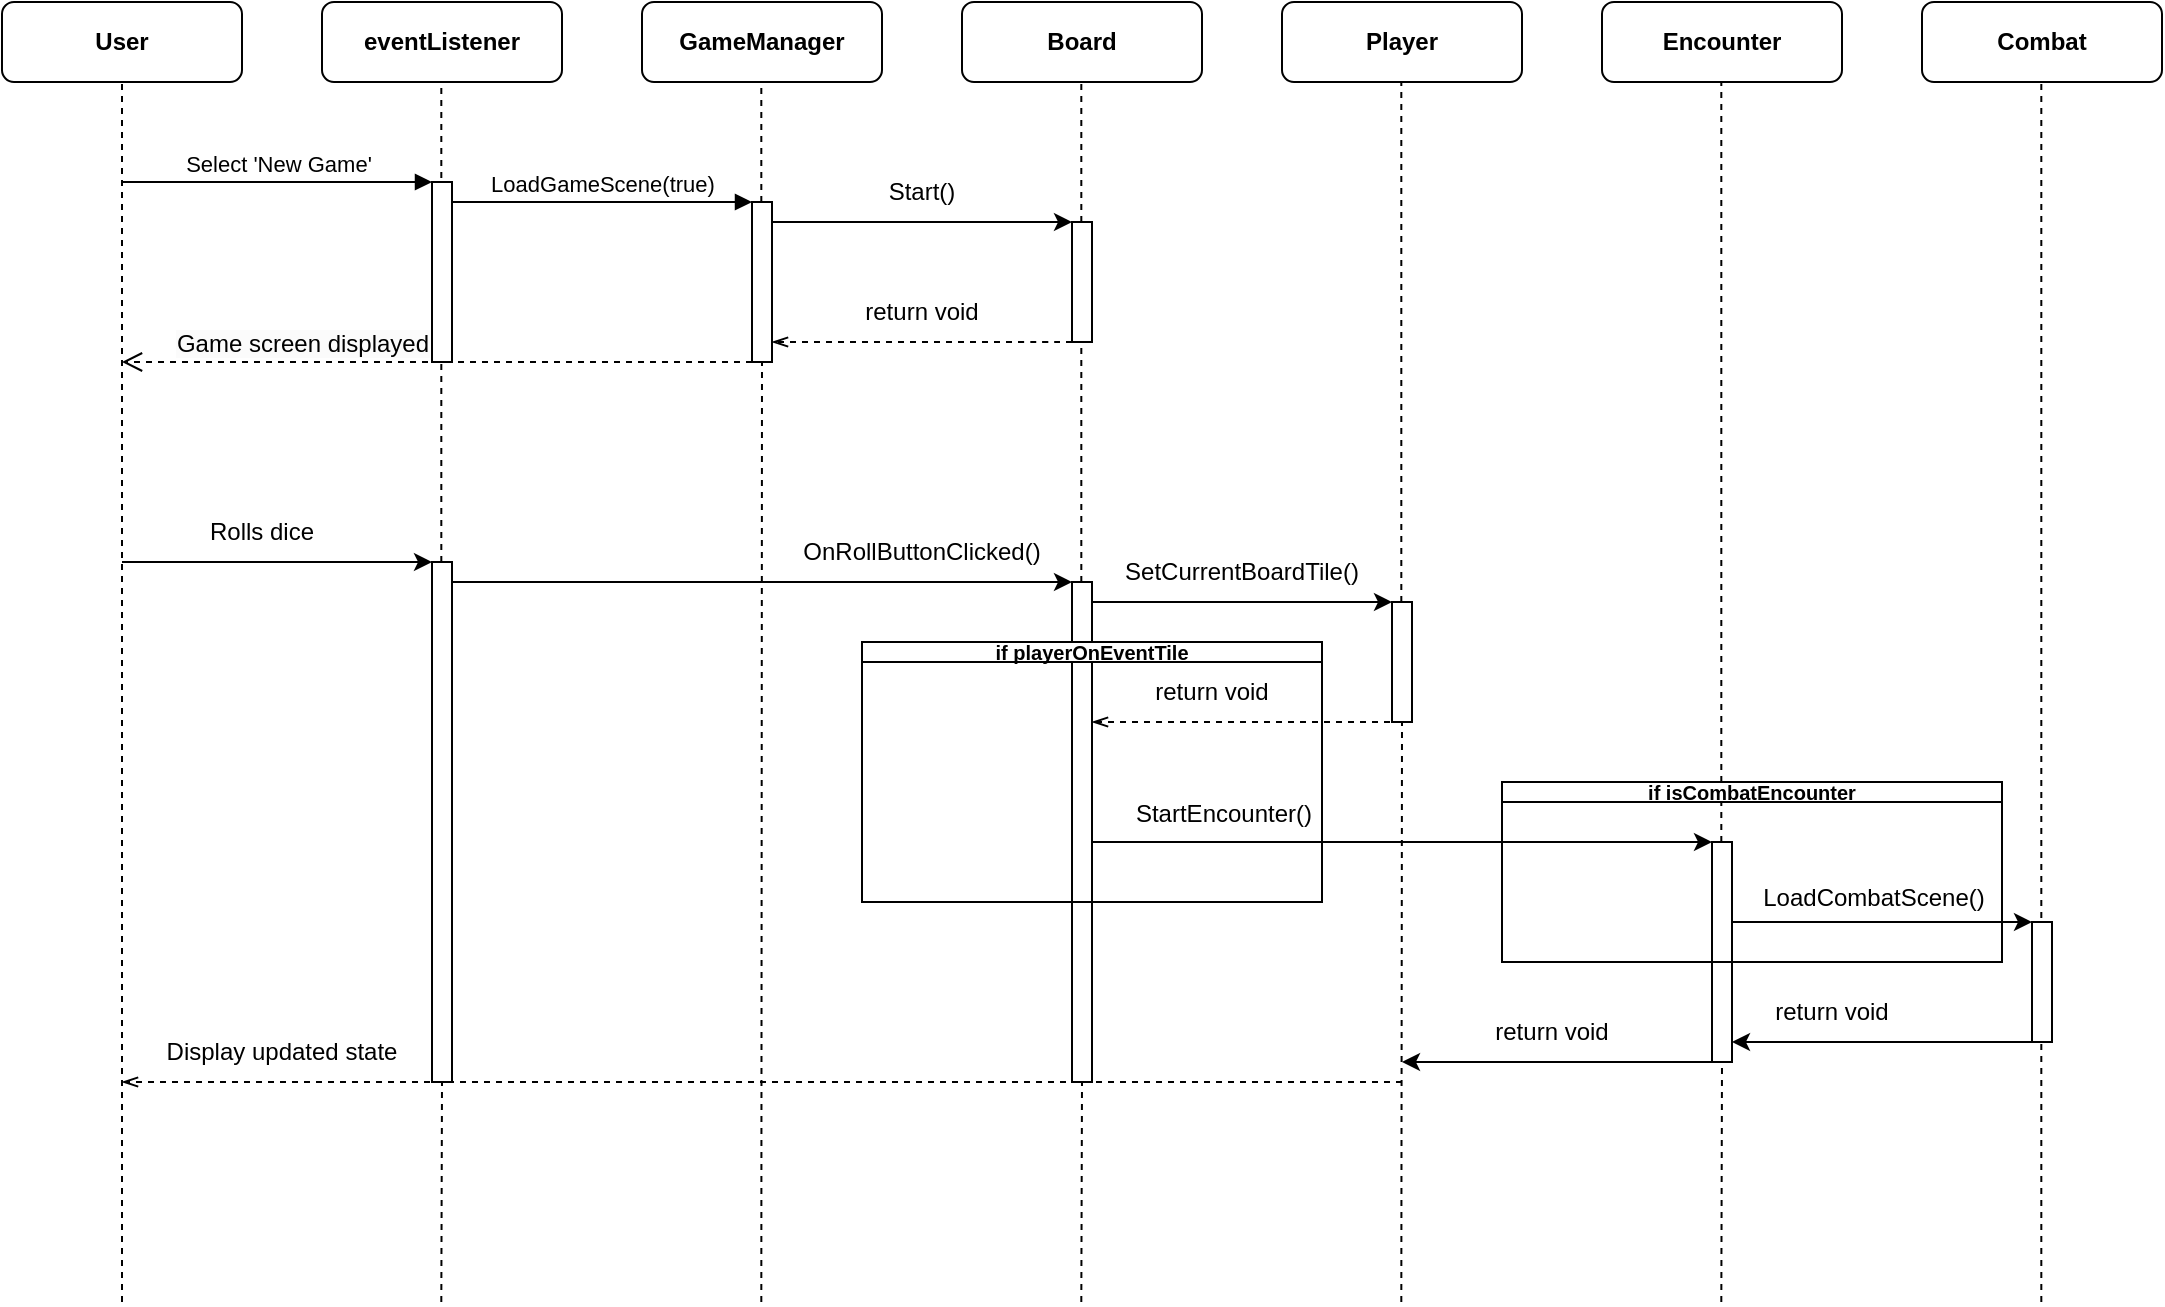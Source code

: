 <mxfile>
    <diagram id="tSz-GpaLNK_QgCcliEdn" name="Page-1">
        <mxGraphModel dx="1753" dy="955" grid="1" gridSize="10" guides="1" tooltips="1" connect="1" arrows="1" fold="1" page="1" pageScale="1" pageWidth="850" pageHeight="1100" math="0" shadow="0">
            <root>
                <mxCell id="0"/>
                <mxCell id="1" parent="0"/>
                <mxCell id="2" value="&lt;b&gt;User&lt;/b&gt;" style="rounded=1;whiteSpace=wrap;html=1;" parent="1" vertex="1">
                    <mxGeometry x="40" y="70" width="120" height="40" as="geometry"/>
                </mxCell>
                <mxCell id="3" value="&lt;b&gt;eventListener&lt;/b&gt;" style="rounded=1;whiteSpace=wrap;html=1;" parent="1" vertex="1">
                    <mxGeometry x="200" y="70" width="120" height="40" as="geometry"/>
                </mxCell>
                <mxCell id="4" value="&lt;b&gt;GameManager&lt;/b&gt;" style="rounded=1;whiteSpace=wrap;html=1;" parent="1" vertex="1">
                    <mxGeometry x="360" y="70" width="120" height="40" as="geometry"/>
                </mxCell>
                <mxCell id="5" value="" style="endArrow=none;dashed=1;html=1;strokeWidth=1;entryX=0.5;entryY=1;entryDx=0;entryDy=0;" parent="1" target="2" edge="1">
                    <mxGeometry width="50" height="50" relative="1" as="geometry">
                        <mxPoint x="100" y="720" as="sourcePoint"/>
                        <mxPoint x="230" y="430" as="targetPoint"/>
                    </mxGeometry>
                </mxCell>
                <mxCell id="6" value="" style="endArrow=none;dashed=1;html=1;strokeWidth=1;entryX=0.5;entryY=1;entryDx=0;entryDy=0;" parent="1" source="79" edge="1">
                    <mxGeometry width="50" height="50" relative="1" as="geometry">
                        <mxPoint x="259.66" y="720" as="sourcePoint"/>
                        <mxPoint x="259.66" y="110" as="targetPoint"/>
                    </mxGeometry>
                </mxCell>
                <mxCell id="7" value="" style="endArrow=none;dashed=1;html=1;strokeWidth=1;entryX=0.5;entryY=1;entryDx=0;entryDy=0;" parent="1" source="75" edge="1">
                    <mxGeometry width="50" height="50" relative="1" as="geometry">
                        <mxPoint x="419.66" y="720" as="sourcePoint"/>
                        <mxPoint x="419.66" y="110" as="targetPoint"/>
                    </mxGeometry>
                </mxCell>
                <mxCell id="10" value="Start()" style="text;html=1;align=center;verticalAlign=middle;whiteSpace=wrap;rounded=0;" parent="1" vertex="1">
                    <mxGeometry x="440" y="150" width="120" height="30" as="geometry"/>
                </mxCell>
                <mxCell id="11" value="&lt;b&gt;Player&lt;/b&gt;" style="rounded=1;whiteSpace=wrap;html=1;" parent="1" vertex="1">
                    <mxGeometry x="680" y="70" width="120" height="40" as="geometry"/>
                </mxCell>
                <mxCell id="13" value="" style="endArrow=none;dashed=1;html=1;strokeWidth=1;entryX=0.5;entryY=1;entryDx=0;entryDy=0;" parent="1" source="84" edge="1">
                    <mxGeometry width="50" height="50" relative="1" as="geometry">
                        <mxPoint x="739.66" y="720" as="sourcePoint"/>
                        <mxPoint x="739.66" y="110" as="targetPoint"/>
                    </mxGeometry>
                </mxCell>
                <mxCell id="16" value="&lt;b&gt;Board&lt;/b&gt;" style="rounded=1;whiteSpace=wrap;html=1;" parent="1" vertex="1">
                    <mxGeometry x="520" y="70" width="120" height="40" as="geometry"/>
                </mxCell>
                <mxCell id="17" value="" style="endArrow=none;dashed=1;html=1;strokeWidth=1;entryX=0.5;entryY=1;entryDx=0;entryDy=0;" parent="1" source="81" edge="1">
                    <mxGeometry width="50" height="50" relative="1" as="geometry">
                        <mxPoint x="579.66" y="720" as="sourcePoint"/>
                        <mxPoint x="579.66" y="110" as="targetPoint"/>
                    </mxGeometry>
                </mxCell>
                <mxCell id="18" value="Rolls dice" style="text;html=1;align=center;verticalAlign=middle;whiteSpace=wrap;rounded=0;" parent="1" vertex="1">
                    <mxGeometry x="110" y="320" width="120" height="30" as="geometry"/>
                </mxCell>
                <mxCell id="22" value="" style="endArrow=openThin;html=1;dashed=1;endFill=0;" parent="1" source="78" target="75" edge="1">
                    <mxGeometry width="50" height="50" relative="1" as="geometry">
                        <mxPoint x="580" y="220" as="sourcePoint"/>
                        <mxPoint x="430" y="220" as="targetPoint"/>
                        <Array as="points">
                            <mxPoint x="560" y="240"/>
                        </Array>
                    </mxGeometry>
                </mxCell>
                <mxCell id="25" value="" style="endArrow=classic;html=1;" parent="1" target="79" edge="1">
                    <mxGeometry width="50" height="50" relative="1" as="geometry">
                        <mxPoint x="100" y="350" as="sourcePoint"/>
                        <mxPoint x="260" y="350" as="targetPoint"/>
                    </mxGeometry>
                </mxCell>
                <mxCell id="26" value="" style="endArrow=classic;html=1;" parent="1" target="81" edge="1">
                    <mxGeometry width="50" height="50" relative="1" as="geometry">
                        <mxPoint x="260" y="360" as="sourcePoint"/>
                        <mxPoint x="580" y="360" as="targetPoint"/>
                    </mxGeometry>
                </mxCell>
                <mxCell id="29" value="OnRollButtonClicked()" style="text;html=1;align=center;verticalAlign=middle;whiteSpace=wrap;rounded=0;" parent="1" vertex="1">
                    <mxGeometry x="440" y="330" width="120" height="30" as="geometry"/>
                </mxCell>
                <mxCell id="30" value="" style="endArrow=classic;html=1;" parent="1" target="84" edge="1">
                    <mxGeometry width="50" height="50" relative="1" as="geometry">
                        <mxPoint x="580" y="370" as="sourcePoint"/>
                        <mxPoint x="730" y="370" as="targetPoint"/>
                    </mxGeometry>
                </mxCell>
                <mxCell id="31" value="SetCurrentBoardTile()" style="text;html=1;align=center;verticalAlign=middle;whiteSpace=wrap;rounded=0;" parent="1" vertex="1">
                    <mxGeometry x="600" y="340" width="120" height="30" as="geometry"/>
                </mxCell>
                <mxCell id="35" value="" style="endArrow=openThin;html=1;dashed=1;endFill=0;" parent="1" target="81" edge="1">
                    <mxGeometry width="50" height="50" relative="1" as="geometry">
                        <mxPoint x="740" y="430" as="sourcePoint"/>
                        <mxPoint x="580" y="430" as="targetPoint"/>
                    </mxGeometry>
                </mxCell>
                <mxCell id="36" value="&lt;b&gt;Encounter&lt;/b&gt;" style="rounded=1;whiteSpace=wrap;html=1;" parent="1" vertex="1">
                    <mxGeometry x="840" y="70" width="120" height="40" as="geometry"/>
                </mxCell>
                <mxCell id="37" value="" style="endArrow=none;dashed=1;html=1;strokeWidth=1;entryX=0.5;entryY=1;entryDx=0;entryDy=0;" parent="1" source="86" edge="1">
                    <mxGeometry width="50" height="50" relative="1" as="geometry">
                        <mxPoint x="899.66" y="720" as="sourcePoint"/>
                        <mxPoint x="899.66" y="110" as="targetPoint"/>
                    </mxGeometry>
                </mxCell>
                <mxCell id="40" value="return void" style="text;html=1;align=center;verticalAlign=middle;whiteSpace=wrap;rounded=0;" parent="1" vertex="1">
                    <mxGeometry x="445" y="210" width="110" height="30" as="geometry"/>
                </mxCell>
                <mxCell id="53" value="" style="endArrow=openThin;html=1;dashed=1;endFill=0;" parent="1" edge="1">
                    <mxGeometry width="50" height="50" relative="1" as="geometry">
                        <mxPoint x="740" y="610" as="sourcePoint"/>
                        <mxPoint x="100" y="610" as="targetPoint"/>
                    </mxGeometry>
                </mxCell>
                <mxCell id="54" value="Display updated state" style="text;html=1;align=center;verticalAlign=middle;whiteSpace=wrap;rounded=0;" parent="1" vertex="1">
                    <mxGeometry x="110" y="580" width="140" height="30" as="geometry"/>
                </mxCell>
                <mxCell id="55" value="&lt;b&gt;Combat&lt;/b&gt;" style="rounded=1;whiteSpace=wrap;html=1;" parent="1" vertex="1">
                    <mxGeometry x="1000" y="70" width="120" height="40" as="geometry"/>
                </mxCell>
                <mxCell id="56" value="" style="endArrow=none;dashed=1;html=1;strokeWidth=1;entryX=0.5;entryY=1;entryDx=0;entryDy=0;" parent="1" edge="1">
                    <mxGeometry width="50" height="50" relative="1" as="geometry">
                        <mxPoint x="1059.66" y="720" as="sourcePoint"/>
                        <mxPoint x="1059.66" y="110" as="targetPoint"/>
                    </mxGeometry>
                </mxCell>
                <mxCell id="60" value="" style="endArrow=classic;html=1;" parent="1" target="88" edge="1">
                    <mxGeometry width="50" height="50" relative="1" as="geometry">
                        <mxPoint x="900" y="530" as="sourcePoint"/>
                        <mxPoint x="1060" y="530" as="targetPoint"/>
                    </mxGeometry>
                </mxCell>
                <mxCell id="63" value="" style="endArrow=classic;html=1;" parent="1" target="86" edge="1">
                    <mxGeometry width="50" height="50" relative="1" as="geometry">
                        <mxPoint x="1060" y="590" as="sourcePoint"/>
                        <mxPoint x="900" y="590" as="targetPoint"/>
                    </mxGeometry>
                </mxCell>
                <mxCell id="64" value="return void" style="text;html=1;align=center;verticalAlign=middle;whiteSpace=wrap;rounded=0;" parent="1" vertex="1">
                    <mxGeometry x="890" y="560" width="130" height="30" as="geometry"/>
                </mxCell>
                <mxCell id="65" value="" style="endArrow=classic;html=1;" parent="1" edge="1">
                    <mxGeometry width="50" height="50" relative="1" as="geometry">
                        <mxPoint x="900" y="600" as="sourcePoint"/>
                        <mxPoint x="740" y="600" as="targetPoint"/>
                    </mxGeometry>
                </mxCell>
                <mxCell id="66" value="return void" style="text;html=1;align=center;verticalAlign=middle;whiteSpace=wrap;rounded=0;" parent="1" vertex="1">
                    <mxGeometry x="760" y="570" width="110" height="30" as="geometry"/>
                </mxCell>
                <mxCell id="68" value="" style="html=1;points=[[0,0,0,0,5],[0,1,0,0,-5],[1,0,0,0,5],[1,1,0,0,-5]];perimeter=orthogonalPerimeter;outlineConnect=0;targetShapes=umlLifeline;portConstraint=eastwest;newEdgeStyle={&quot;curved&quot;:0,&quot;rounded&quot;:0};" parent="1" vertex="1">
                    <mxGeometry x="255" y="160" width="10" height="90" as="geometry"/>
                </mxCell>
                <mxCell id="69" value="Select &#39;New Game&#39;" style="html=1;verticalAlign=bottom;endArrow=block;curved=0;rounded=0;" parent="1" edge="1">
                    <mxGeometry relative="1" as="geometry">
                        <mxPoint x="100" y="160" as="sourcePoint"/>
                        <mxPoint x="255" y="160" as="targetPoint"/>
                    </mxGeometry>
                </mxCell>
                <mxCell id="70" value="&lt;span style=&quot;color: rgb(0, 0, 0); font-size: 12px; text-wrap-mode: wrap; background-color: rgb(251, 251, 251); line-height: 100%;&quot;&gt;Game screen displayed&lt;/span&gt;" style="html=1;verticalAlign=bottom;endArrow=open;dashed=1;endSize=8;curved=0;rounded=0;" parent="1" source="75" edge="1">
                    <mxGeometry x="0.429" relative="1" as="geometry">
                        <mxPoint x="100" y="250" as="targetPoint"/>
                        <mxPoint x="250" y="250" as="sourcePoint"/>
                        <mxPoint as="offset"/>
                    </mxGeometry>
                </mxCell>
                <mxCell id="76" value="" style="endArrow=none;dashed=1;html=1;strokeWidth=1;entryX=0.5;entryY=1;entryDx=0;entryDy=0;" parent="1" target="75" edge="1">
                    <mxGeometry width="50" height="50" relative="1" as="geometry">
                        <mxPoint x="419.66" y="720" as="sourcePoint"/>
                        <mxPoint x="419.66" y="110" as="targetPoint"/>
                    </mxGeometry>
                </mxCell>
                <mxCell id="75" value="" style="html=1;points=[[0,0,0,0,5],[0,1,0,0,-5],[1,0,0,0,5],[1,1,0,0,-5]];perimeter=orthogonalPerimeter;outlineConnect=0;targetShapes=umlLifeline;portConstraint=eastwest;newEdgeStyle={&quot;curved&quot;:0,&quot;rounded&quot;:0};" parent="1" vertex="1">
                    <mxGeometry x="415" y="170" width="10" height="80" as="geometry"/>
                </mxCell>
                <mxCell id="77" value="LoadGameScene(true)" style="html=1;verticalAlign=bottom;endArrow=block;curved=0;rounded=0;" parent="1" source="68" edge="1">
                    <mxGeometry relative="1" as="geometry">
                        <mxPoint x="270" y="170" as="sourcePoint"/>
                        <mxPoint x="415" y="170" as="targetPoint"/>
                        <mxPoint as="offset"/>
                    </mxGeometry>
                </mxCell>
                <mxCell id="78" value="" style="html=1;points=[[0,0,0,0,5],[0,1,0,0,-5],[1,0,0,0,5],[1,1,0,0,-5]];perimeter=orthogonalPerimeter;outlineConnect=0;targetShapes=umlLifeline;portConstraint=eastwest;newEdgeStyle={&quot;curved&quot;:0,&quot;rounded&quot;:0};" parent="1" vertex="1">
                    <mxGeometry x="575" y="180" width="10" height="60" as="geometry"/>
                </mxCell>
                <mxCell id="21" value="" style="endArrow=classic;html=1;" parent="1" source="75" edge="1">
                    <mxGeometry width="50" height="50" relative="1" as="geometry">
                        <mxPoint x="430" y="180" as="sourcePoint"/>
                        <mxPoint x="575" y="180" as="targetPoint"/>
                    </mxGeometry>
                </mxCell>
                <mxCell id="80" value="" style="endArrow=none;dashed=1;html=1;strokeWidth=1;entryX=0.5;entryY=1;entryDx=0;entryDy=0;" parent="1" target="79" edge="1">
                    <mxGeometry width="50" height="50" relative="1" as="geometry">
                        <mxPoint x="259.66" y="720" as="sourcePoint"/>
                        <mxPoint x="259.66" y="110" as="targetPoint"/>
                    </mxGeometry>
                </mxCell>
                <mxCell id="79" value="" style="html=1;points=[[0,0,0,0,5],[0,1,0,0,-5],[1,0,0,0,5],[1,1,0,0,-5]];perimeter=orthogonalPerimeter;outlineConnect=0;targetShapes=umlLifeline;portConstraint=eastwest;newEdgeStyle={&quot;curved&quot;:0,&quot;rounded&quot;:0};" parent="1" vertex="1">
                    <mxGeometry x="255" y="350" width="10" height="260" as="geometry"/>
                </mxCell>
                <mxCell id="82" value="" style="endArrow=none;dashed=1;html=1;strokeWidth=1;entryX=0.5;entryY=1;entryDx=0;entryDy=0;" parent="1" target="81" edge="1">
                    <mxGeometry width="50" height="50" relative="1" as="geometry">
                        <mxPoint x="579.66" y="720" as="sourcePoint"/>
                        <mxPoint x="579.66" y="110" as="targetPoint"/>
                    </mxGeometry>
                </mxCell>
                <mxCell id="81" value="" style="html=1;points=[[0,0,0,0,5],[0,1,0,0,-5],[1,0,0,0,5],[1,1,0,0,-5]];perimeter=orthogonalPerimeter;outlineConnect=0;targetShapes=umlLifeline;portConstraint=eastwest;newEdgeStyle={&quot;curved&quot;:0,&quot;rounded&quot;:0};" parent="1" vertex="1">
                    <mxGeometry x="575" y="360" width="10" height="250" as="geometry"/>
                </mxCell>
                <mxCell id="32" value="&lt;font style=&quot;font-size: 10px;&quot;&gt;if player&lt;span style=&quot;background-color: transparent;&quot;&gt;OnEventTile&lt;/span&gt;&lt;/font&gt;" style="swimlane;whiteSpace=wrap;html=1;startSize=10;" parent="1" vertex="1">
                    <mxGeometry x="470" y="390" width="230" height="130" as="geometry"/>
                </mxCell>
                <mxCell id="42" value="return void" style="text;html=1;align=center;verticalAlign=middle;whiteSpace=wrap;rounded=0;" parent="32" vertex="1">
                    <mxGeometry x="120" y="10" width="110" height="30" as="geometry"/>
                </mxCell>
                <mxCell id="44" value="StartEncounter()" style="text;html=1;align=center;verticalAlign=middle;whiteSpace=wrap;rounded=0;" parent="32" vertex="1">
                    <mxGeometry x="121" y="71" width="120" height="30" as="geometry"/>
                </mxCell>
                <mxCell id="85" value="" style="endArrow=none;dashed=1;html=1;strokeWidth=1;entryX=0.5;entryY=1;entryDx=0;entryDy=0;" parent="1" target="84" edge="1">
                    <mxGeometry width="50" height="50" relative="1" as="geometry">
                        <mxPoint x="739.66" y="720" as="sourcePoint"/>
                        <mxPoint x="739.66" y="110" as="targetPoint"/>
                    </mxGeometry>
                </mxCell>
                <mxCell id="84" value="" style="html=1;points=[[0,0,0,0,5],[0,1,0,0,-5],[1,0,0,0,5],[1,1,0,0,-5]];perimeter=orthogonalPerimeter;outlineConnect=0;targetShapes=umlLifeline;portConstraint=eastwest;newEdgeStyle={&quot;curved&quot;:0,&quot;rounded&quot;:0};" parent="1" vertex="1">
                    <mxGeometry x="735" y="370" width="10" height="60" as="geometry"/>
                </mxCell>
                <mxCell id="87" value="" style="endArrow=none;dashed=1;html=1;strokeWidth=1;entryX=0.5;entryY=1;entryDx=0;entryDy=0;" parent="1" target="86" edge="1">
                    <mxGeometry width="50" height="50" relative="1" as="geometry">
                        <mxPoint x="899.66" y="720" as="sourcePoint"/>
                        <mxPoint x="899.66" y="110" as="targetPoint"/>
                    </mxGeometry>
                </mxCell>
                <mxCell id="86" value="" style="html=1;points=[[0,0,0,0,5],[0,1,0,0,-5],[1,0,0,0,5],[1,1,0,0,-5]];perimeter=orthogonalPerimeter;outlineConnect=0;targetShapes=umlLifeline;portConstraint=eastwest;newEdgeStyle={&quot;curved&quot;:0,&quot;rounded&quot;:0};" parent="1" vertex="1">
                    <mxGeometry x="895" y="490" width="10" height="110" as="geometry"/>
                </mxCell>
                <mxCell id="43" value="" style="endArrow=classic;html=1;" parent="1" source="81" target="86" edge="1">
                    <mxGeometry width="50" height="50" relative="1" as="geometry">
                        <mxPoint x="580" y="490" as="sourcePoint"/>
                        <mxPoint x="900" y="490" as="targetPoint"/>
                    </mxGeometry>
                </mxCell>
                <mxCell id="88" value="" style="html=1;points=[[0,0,0,0,5],[0,1,0,0,-5],[1,0,0,0,5],[1,1,0,0,-5]];perimeter=orthogonalPerimeter;outlineConnect=0;targetShapes=umlLifeline;portConstraint=eastwest;newEdgeStyle={&quot;curved&quot;:0,&quot;rounded&quot;:0};" parent="1" vertex="1">
                    <mxGeometry x="1055" y="530" width="10" height="60" as="geometry"/>
                </mxCell>
                <mxCell id="58" value="&lt;span style=&quot;font-size: 10px;&quot;&gt;if isCombatEncounter&lt;/span&gt;" style="swimlane;whiteSpace=wrap;html=1;startSize=10;" parent="1" vertex="1">
                    <mxGeometry x="790" y="460" width="250" height="90" as="geometry"/>
                </mxCell>
                <mxCell id="61" value="LoadCombatScene()" style="text;html=1;align=center;verticalAlign=middle;whiteSpace=wrap;rounded=0;" parent="58" vertex="1">
                    <mxGeometry x="126" y="43" width="120" height="30" as="geometry"/>
                </mxCell>
            </root>
        </mxGraphModel>
    </diagram>
</mxfile>
